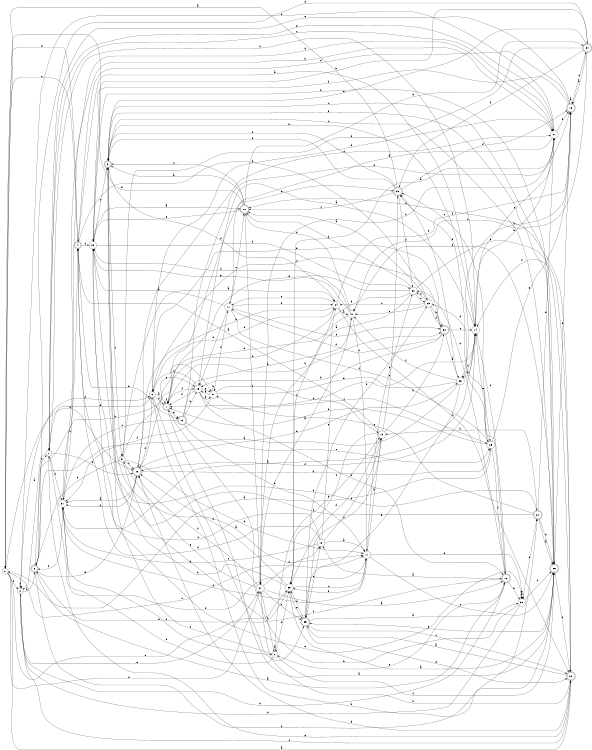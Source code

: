 digraph n33_8 {
__start0 [label="" shape="none"];

rankdir=LR;
size="8,5";

s0 [style="filled", color="black", fillcolor="white" shape="circle", label="0"];
s1 [style="filled", color="black", fillcolor="white" shape="circle", label="1"];
s2 [style="filled", color="black", fillcolor="white" shape="circle", label="2"];
s3 [style="rounded,filled", color="black", fillcolor="white" shape="doublecircle", label="3"];
s4 [style="rounded,filled", color="black", fillcolor="white" shape="doublecircle", label="4"];
s5 [style="rounded,filled", color="black", fillcolor="white" shape="doublecircle", label="5"];
s6 [style="filled", color="black", fillcolor="white" shape="circle", label="6"];
s7 [style="rounded,filled", color="black", fillcolor="white" shape="doublecircle", label="7"];
s8 [style="filled", color="black", fillcolor="white" shape="circle", label="8"];
s9 [style="filled", color="black", fillcolor="white" shape="circle", label="9"];
s10 [style="rounded,filled", color="black", fillcolor="white" shape="doublecircle", label="10"];
s11 [style="filled", color="black", fillcolor="white" shape="circle", label="11"];
s12 [style="rounded,filled", color="black", fillcolor="white" shape="doublecircle", label="12"];
s13 [style="rounded,filled", color="black", fillcolor="white" shape="doublecircle", label="13"];
s14 [style="filled", color="black", fillcolor="white" shape="circle", label="14"];
s15 [style="filled", color="black", fillcolor="white" shape="circle", label="15"];
s16 [style="rounded,filled", color="black", fillcolor="white" shape="doublecircle", label="16"];
s17 [style="filled", color="black", fillcolor="white" shape="circle", label="17"];
s18 [style="filled", color="black", fillcolor="white" shape="circle", label="18"];
s19 [style="filled", color="black", fillcolor="white" shape="circle", label="19"];
s20 [style="rounded,filled", color="black", fillcolor="white" shape="doublecircle", label="20"];
s21 [style="filled", color="black", fillcolor="white" shape="circle", label="21"];
s22 [style="rounded,filled", color="black", fillcolor="white" shape="doublecircle", label="22"];
s23 [style="filled", color="black", fillcolor="white" shape="circle", label="23"];
s24 [style="filled", color="black", fillcolor="white" shape="circle", label="24"];
s25 [style="filled", color="black", fillcolor="white" shape="circle", label="25"];
s26 [style="rounded,filled", color="black", fillcolor="white" shape="doublecircle", label="26"];
s27 [style="filled", color="black", fillcolor="white" shape="circle", label="27"];
s28 [style="rounded,filled", color="black", fillcolor="white" shape="doublecircle", label="28"];
s29 [style="filled", color="black", fillcolor="white" shape="circle", label="29"];
s30 [style="filled", color="black", fillcolor="white" shape="circle", label="30"];
s31 [style="filled", color="black", fillcolor="white" shape="circle", label="31"];
s32 [style="rounded,filled", color="black", fillcolor="white" shape="doublecircle", label="32"];
s33 [style="rounded,filled", color="black", fillcolor="white" shape="doublecircle", label="33"];
s34 [style="rounded,filled", color="black", fillcolor="white" shape="doublecircle", label="34"];
s35 [style="rounded,filled", color="black", fillcolor="white" shape="doublecircle", label="35"];
s36 [style="filled", color="black", fillcolor="white" shape="circle", label="36"];
s37 [style="filled", color="black", fillcolor="white" shape="circle", label="37"];
s38 [style="filled", color="black", fillcolor="white" shape="circle", label="38"];
s39 [style="filled", color="black", fillcolor="white" shape="circle", label="39"];
s40 [style="filled", color="black", fillcolor="white" shape="circle", label="40"];
s0 -> s22 [label="a"];
s0 -> s28 [label="b"];
s0 -> s17 [label="c"];
s0 -> s2 [label="d"];
s0 -> s39 [label="e"];
s0 -> s37 [label="f"];
s1 -> s2 [label="a"];
s1 -> s28 [label="b"];
s1 -> s21 [label="c"];
s1 -> s17 [label="d"];
s1 -> s8 [label="e"];
s1 -> s31 [label="f"];
s2 -> s5 [label="a"];
s2 -> s12 [label="b"];
s2 -> s22 [label="c"];
s2 -> s8 [label="d"];
s2 -> s37 [label="e"];
s2 -> s2 [label="f"];
s3 -> s17 [label="a"];
s3 -> s14 [label="b"];
s3 -> s26 [label="c"];
s3 -> s24 [label="d"];
s3 -> s26 [label="e"];
s3 -> s9 [label="f"];
s4 -> s14 [label="a"];
s4 -> s23 [label="b"];
s4 -> s0 [label="c"];
s4 -> s0 [label="d"];
s4 -> s13 [label="e"];
s4 -> s29 [label="f"];
s5 -> s12 [label="a"];
s5 -> s15 [label="b"];
s5 -> s20 [label="c"];
s5 -> s34 [label="d"];
s5 -> s28 [label="e"];
s5 -> s1 [label="f"];
s6 -> s6 [label="a"];
s6 -> s19 [label="b"];
s6 -> s3 [label="c"];
s6 -> s39 [label="d"];
s6 -> s31 [label="e"];
s6 -> s26 [label="f"];
s7 -> s26 [label="a"];
s7 -> s32 [label="b"];
s7 -> s7 [label="c"];
s7 -> s33 [label="d"];
s7 -> s13 [label="e"];
s7 -> s15 [label="f"];
s8 -> s7 [label="a"];
s8 -> s26 [label="b"];
s8 -> s35 [label="c"];
s8 -> s21 [label="d"];
s8 -> s24 [label="e"];
s8 -> s7 [label="f"];
s9 -> s24 [label="a"];
s9 -> s5 [label="b"];
s9 -> s28 [label="c"];
s9 -> s17 [label="d"];
s9 -> s27 [label="e"];
s9 -> s12 [label="f"];
s10 -> s3 [label="a"];
s10 -> s0 [label="b"];
s10 -> s3 [label="c"];
s10 -> s34 [label="d"];
s10 -> s29 [label="e"];
s10 -> s37 [label="f"];
s11 -> s29 [label="a"];
s11 -> s24 [label="b"];
s11 -> s10 [label="c"];
s11 -> s15 [label="d"];
s11 -> s32 [label="e"];
s11 -> s25 [label="f"];
s12 -> s18 [label="a"];
s12 -> s38 [label="b"];
s12 -> s14 [label="c"];
s12 -> s30 [label="d"];
s12 -> s6 [label="e"];
s12 -> s33 [label="f"];
s13 -> s40 [label="a"];
s13 -> s15 [label="b"];
s13 -> s31 [label="c"];
s13 -> s17 [label="d"];
s13 -> s25 [label="e"];
s13 -> s16 [label="f"];
s14 -> s15 [label="a"];
s14 -> s1 [label="b"];
s14 -> s21 [label="c"];
s14 -> s28 [label="d"];
s14 -> s25 [label="e"];
s14 -> s36 [label="f"];
s15 -> s27 [label="a"];
s15 -> s12 [label="b"];
s15 -> s25 [label="c"];
s15 -> s7 [label="d"];
s15 -> s27 [label="e"];
s15 -> s8 [label="f"];
s16 -> s16 [label="a"];
s16 -> s36 [label="b"];
s16 -> s34 [label="c"];
s16 -> s4 [label="d"];
s16 -> s1 [label="e"];
s16 -> s29 [label="f"];
s17 -> s19 [label="a"];
s17 -> s39 [label="b"];
s17 -> s26 [label="c"];
s17 -> s30 [label="d"];
s17 -> s38 [label="e"];
s17 -> s31 [label="f"];
s18 -> s17 [label="a"];
s18 -> s31 [label="b"];
s18 -> s4 [label="c"];
s18 -> s4 [label="d"];
s18 -> s24 [label="e"];
s18 -> s19 [label="f"];
s19 -> s4 [label="a"];
s19 -> s32 [label="b"];
s19 -> s39 [label="c"];
s19 -> s39 [label="d"];
s19 -> s33 [label="e"];
s19 -> s35 [label="f"];
s20 -> s26 [label="a"];
s20 -> s19 [label="b"];
s20 -> s27 [label="c"];
s20 -> s26 [label="d"];
s20 -> s21 [label="e"];
s20 -> s29 [label="f"];
s21 -> s11 [label="a"];
s21 -> s14 [label="b"];
s21 -> s37 [label="c"];
s21 -> s16 [label="d"];
s21 -> s1 [label="e"];
s21 -> s2 [label="f"];
s22 -> s35 [label="a"];
s22 -> s37 [label="b"];
s22 -> s10 [label="c"];
s22 -> s28 [label="d"];
s22 -> s1 [label="e"];
s22 -> s14 [label="f"];
s23 -> s10 [label="a"];
s23 -> s32 [label="b"];
s23 -> s24 [label="c"];
s23 -> s30 [label="d"];
s23 -> s40 [label="e"];
s23 -> s32 [label="f"];
s24 -> s40 [label="a"];
s24 -> s28 [label="b"];
s24 -> s22 [label="c"];
s24 -> s7 [label="d"];
s24 -> s11 [label="e"];
s24 -> s16 [label="f"];
s25 -> s0 [label="a"];
s25 -> s7 [label="b"];
s25 -> s33 [label="c"];
s25 -> s23 [label="d"];
s25 -> s16 [label="e"];
s25 -> s12 [label="f"];
s26 -> s39 [label="a"];
s26 -> s40 [label="b"];
s26 -> s3 [label="c"];
s26 -> s35 [label="d"];
s26 -> s16 [label="e"];
s26 -> s22 [label="f"];
s27 -> s15 [label="a"];
s27 -> s27 [label="b"];
s27 -> s19 [label="c"];
s27 -> s11 [label="d"];
s27 -> s14 [label="e"];
s27 -> s31 [label="f"];
s28 -> s31 [label="a"];
s28 -> s25 [label="b"];
s28 -> s21 [label="c"];
s28 -> s8 [label="d"];
s28 -> s36 [label="e"];
s28 -> s31 [label="f"];
s29 -> s10 [label="a"];
s29 -> s26 [label="b"];
s29 -> s3 [label="c"];
s29 -> s20 [label="d"];
s29 -> s38 [label="e"];
s29 -> s30 [label="f"];
s30 -> s37 [label="a"];
s30 -> s22 [label="b"];
s30 -> s23 [label="c"];
s30 -> s39 [label="d"];
s30 -> s7 [label="e"];
s30 -> s10 [label="f"];
s31 -> s14 [label="a"];
s31 -> s21 [label="b"];
s31 -> s4 [label="c"];
s31 -> s21 [label="d"];
s31 -> s6 [label="e"];
s31 -> s5 [label="f"];
s32 -> s36 [label="a"];
s32 -> s15 [label="b"];
s32 -> s14 [label="c"];
s32 -> s11 [label="d"];
s32 -> s8 [label="e"];
s32 -> s8 [label="f"];
s33 -> s0 [label="a"];
s33 -> s3 [label="b"];
s33 -> s10 [label="c"];
s33 -> s16 [label="d"];
s33 -> s3 [label="e"];
s33 -> s30 [label="f"];
s34 -> s16 [label="a"];
s34 -> s29 [label="b"];
s34 -> s40 [label="c"];
s34 -> s9 [label="d"];
s34 -> s3 [label="e"];
s34 -> s33 [label="f"];
s35 -> s38 [label="a"];
s35 -> s23 [label="b"];
s35 -> s22 [label="c"];
s35 -> s22 [label="d"];
s35 -> s18 [label="e"];
s35 -> s39 [label="f"];
s36 -> s5 [label="a"];
s36 -> s35 [label="b"];
s36 -> s7 [label="c"];
s36 -> s33 [label="d"];
s36 -> s14 [label="e"];
s36 -> s40 [label="f"];
s37 -> s12 [label="a"];
s37 -> s6 [label="b"];
s37 -> s35 [label="c"];
s37 -> s18 [label="d"];
s37 -> s9 [label="e"];
s37 -> s28 [label="f"];
s38 -> s38 [label="a"];
s38 -> s7 [label="b"];
s38 -> s26 [label="c"];
s38 -> s2 [label="d"];
s38 -> s38 [label="e"];
s38 -> s20 [label="f"];
s39 -> s21 [label="a"];
s39 -> s3 [label="b"];
s39 -> s17 [label="c"];
s39 -> s5 [label="d"];
s39 -> s35 [label="e"];
s39 -> s28 [label="f"];
s40 -> s37 [label="a"];
s40 -> s28 [label="b"];
s40 -> s17 [label="c"];
s40 -> s10 [label="d"];
s40 -> s29 [label="e"];
s40 -> s29 [label="f"];

}